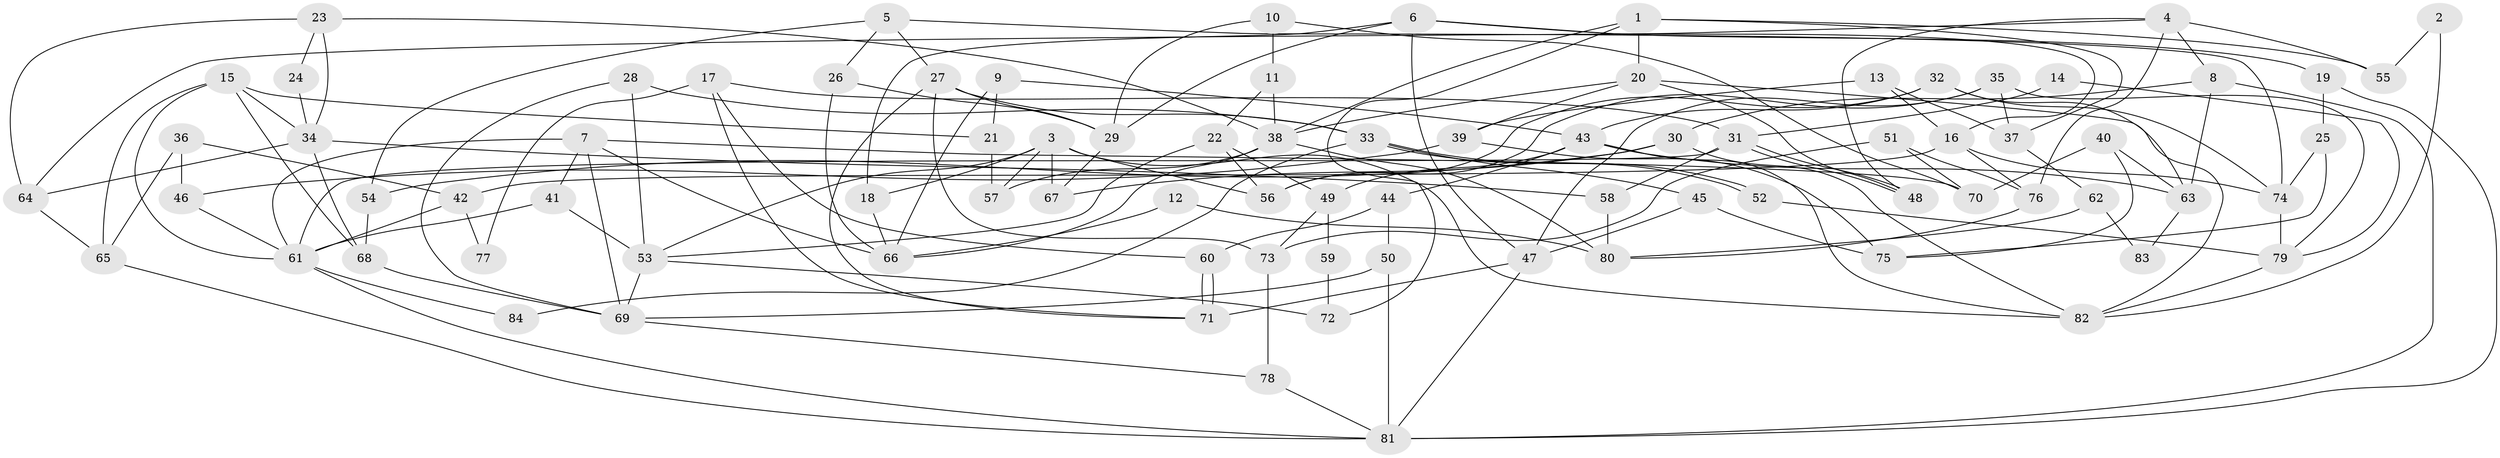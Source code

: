 // coarse degree distribution, {2: 0.10344827586206896, 4: 0.2413793103448276, 5: 0.1724137931034483, 1: 0.017241379310344827, 3: 0.25862068965517243, 7: 0.05172413793103448, 6: 0.08620689655172414, 8: 0.034482758620689655, 10: 0.017241379310344827, 9: 0.017241379310344827}
// Generated by graph-tools (version 1.1) at 2025/52/03/04/25 21:52:48]
// undirected, 84 vertices, 168 edges
graph export_dot {
graph [start="1"]
  node [color=gray90,style=filled];
  1;
  2;
  3;
  4;
  5;
  6;
  7;
  8;
  9;
  10;
  11;
  12;
  13;
  14;
  15;
  16;
  17;
  18;
  19;
  20;
  21;
  22;
  23;
  24;
  25;
  26;
  27;
  28;
  29;
  30;
  31;
  32;
  33;
  34;
  35;
  36;
  37;
  38;
  39;
  40;
  41;
  42;
  43;
  44;
  45;
  46;
  47;
  48;
  49;
  50;
  51;
  52;
  53;
  54;
  55;
  56;
  57;
  58;
  59;
  60;
  61;
  62;
  63;
  64;
  65;
  66;
  67;
  68;
  69;
  70;
  71;
  72;
  73;
  74;
  75;
  76;
  77;
  78;
  79;
  80;
  81;
  82;
  83;
  84;
  1 -- 20;
  1 -- 38;
  1 -- 37;
  1 -- 55;
  1 -- 72;
  2 -- 55;
  2 -- 82;
  3 -- 82;
  3 -- 18;
  3 -- 53;
  3 -- 56;
  3 -- 57;
  3 -- 67;
  4 -- 8;
  4 -- 64;
  4 -- 48;
  4 -- 55;
  4 -- 76;
  5 -- 54;
  5 -- 74;
  5 -- 26;
  5 -- 27;
  6 -- 29;
  6 -- 19;
  6 -- 16;
  6 -- 18;
  6 -- 47;
  7 -- 61;
  7 -- 69;
  7 -- 41;
  7 -- 66;
  7 -- 70;
  8 -- 81;
  8 -- 30;
  8 -- 63;
  9 -- 43;
  9 -- 66;
  9 -- 21;
  10 -- 29;
  10 -- 70;
  10 -- 11;
  11 -- 22;
  11 -- 38;
  12 -- 80;
  12 -- 66;
  13 -- 37;
  13 -- 16;
  13 -- 39;
  14 -- 31;
  14 -- 79;
  15 -- 34;
  15 -- 21;
  15 -- 61;
  15 -- 65;
  15 -- 68;
  16 -- 42;
  16 -- 74;
  16 -- 76;
  17 -- 60;
  17 -- 31;
  17 -- 71;
  17 -- 77;
  18 -- 66;
  19 -- 81;
  19 -- 25;
  20 -- 48;
  20 -- 82;
  20 -- 38;
  20 -- 39;
  21 -- 57;
  22 -- 53;
  22 -- 56;
  22 -- 49;
  23 -- 34;
  23 -- 38;
  23 -- 24;
  23 -- 64;
  24 -- 34;
  25 -- 74;
  25 -- 75;
  26 -- 66;
  26 -- 29;
  27 -- 71;
  27 -- 29;
  27 -- 33;
  27 -- 73;
  28 -- 33;
  28 -- 53;
  28 -- 69;
  29 -- 67;
  30 -- 67;
  30 -- 82;
  30 -- 54;
  31 -- 48;
  31 -- 48;
  31 -- 61;
  31 -- 58;
  32 -- 43;
  32 -- 63;
  32 -- 56;
  32 -- 74;
  33 -- 52;
  33 -- 52;
  33 -- 45;
  33 -- 84;
  34 -- 58;
  34 -- 68;
  34 -- 64;
  35 -- 56;
  35 -- 47;
  35 -- 37;
  35 -- 79;
  36 -- 65;
  36 -- 46;
  36 -- 42;
  37 -- 62;
  38 -- 57;
  38 -- 66;
  38 -- 80;
  39 -- 46;
  39 -- 75;
  40 -- 70;
  40 -- 75;
  40 -- 63;
  41 -- 61;
  41 -- 53;
  42 -- 61;
  42 -- 77;
  43 -- 49;
  43 -- 63;
  43 -- 44;
  43 -- 82;
  44 -- 50;
  44 -- 60;
  45 -- 47;
  45 -- 75;
  46 -- 61;
  47 -- 71;
  47 -- 81;
  49 -- 73;
  49 -- 59;
  50 -- 81;
  50 -- 69;
  51 -- 76;
  51 -- 73;
  51 -- 70;
  52 -- 79;
  53 -- 69;
  53 -- 72;
  54 -- 68;
  58 -- 80;
  59 -- 72;
  60 -- 71;
  60 -- 71;
  61 -- 81;
  61 -- 84;
  62 -- 80;
  62 -- 83;
  63 -- 83;
  64 -- 65;
  65 -- 81;
  68 -- 69;
  69 -- 78;
  73 -- 78;
  74 -- 79;
  76 -- 80;
  78 -- 81;
  79 -- 82;
}

